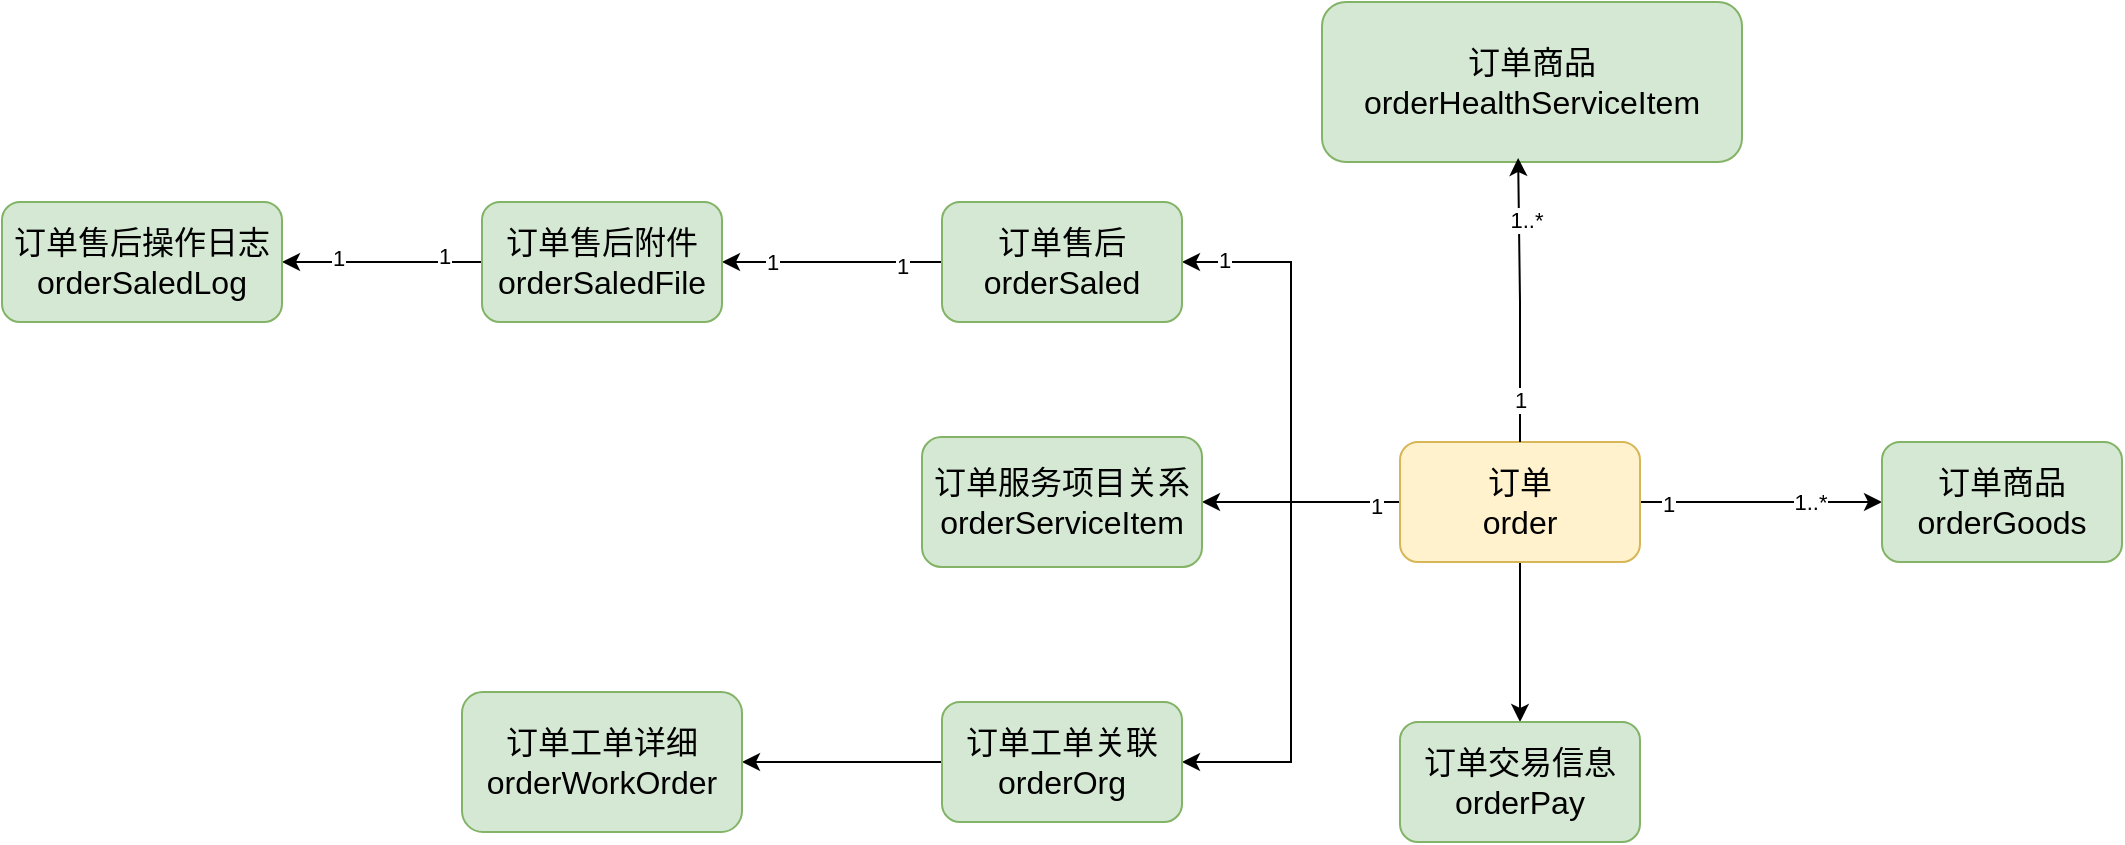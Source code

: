<mxfile version="27.1.4">
  <diagram name="第 1 页" id="HU3Xkn8i3nWL2X2Ng1Lm">
    <mxGraphModel dx="2253" dy="751" grid="1" gridSize="10" guides="1" tooltips="1" connect="1" arrows="1" fold="1" page="1" pageScale="1" pageWidth="827" pageHeight="1169" math="0" shadow="0">
      <root>
        <mxCell id="0" />
        <mxCell id="1" parent="0" />
        <mxCell id="H47D5Yxh5Q_icbuJ3dno-13" style="edgeStyle=orthogonalEdgeStyle;rounded=0;orthogonalLoop=1;jettySize=auto;html=1;exitX=1;exitY=0.5;exitDx=0;exitDy=0;entryX=0;entryY=0.5;entryDx=0;entryDy=0;" edge="1" parent="1" source="H47D5Yxh5Q_icbuJ3dno-1" target="H47D5Yxh5Q_icbuJ3dno-2">
          <mxGeometry relative="1" as="geometry" />
        </mxCell>
        <mxCell id="H47D5Yxh5Q_icbuJ3dno-22" value="1" style="edgeLabel;html=1;align=center;verticalAlign=middle;resizable=0;points=[];" vertex="1" connectable="0" parent="H47D5Yxh5Q_icbuJ3dno-13">
          <mxGeometry x="-0.769" y="-1" relative="1" as="geometry">
            <mxPoint as="offset" />
          </mxGeometry>
        </mxCell>
        <mxCell id="H47D5Yxh5Q_icbuJ3dno-23" value="1..*" style="edgeLabel;html=1;align=center;verticalAlign=middle;resizable=0;points=[];" vertex="1" connectable="0" parent="H47D5Yxh5Q_icbuJ3dno-13">
          <mxGeometry x="0.405" relative="1" as="geometry">
            <mxPoint as="offset" />
          </mxGeometry>
        </mxCell>
        <mxCell id="H47D5Yxh5Q_icbuJ3dno-14" style="edgeStyle=orthogonalEdgeStyle;rounded=0;orthogonalLoop=1;jettySize=auto;html=1;exitX=0.5;exitY=1;exitDx=0;exitDy=0;entryX=0.5;entryY=0;entryDx=0;entryDy=0;" edge="1" parent="1" source="H47D5Yxh5Q_icbuJ3dno-1" target="H47D5Yxh5Q_icbuJ3dno-4">
          <mxGeometry relative="1" as="geometry" />
        </mxCell>
        <mxCell id="H47D5Yxh5Q_icbuJ3dno-15" style="edgeStyle=orthogonalEdgeStyle;rounded=0;orthogonalLoop=1;jettySize=auto;html=1;exitX=0;exitY=0.5;exitDx=0;exitDy=0;entryX=1;entryY=0.5;entryDx=0;entryDy=0;" edge="1" parent="1" source="H47D5Yxh5Q_icbuJ3dno-1" target="H47D5Yxh5Q_icbuJ3dno-5">
          <mxGeometry relative="1" as="geometry" />
        </mxCell>
        <mxCell id="H47D5Yxh5Q_icbuJ3dno-27" value="1" style="edgeLabel;html=1;align=center;verticalAlign=middle;resizable=0;points=[];" vertex="1" connectable="0" parent="H47D5Yxh5Q_icbuJ3dno-15">
          <mxGeometry x="0.817" y="-1" relative="1" as="geometry">
            <mxPoint as="offset" />
          </mxGeometry>
        </mxCell>
        <mxCell id="H47D5Yxh5Q_icbuJ3dno-16" style="edgeStyle=orthogonalEdgeStyle;rounded=0;orthogonalLoop=1;jettySize=auto;html=1;exitX=0;exitY=0.5;exitDx=0;exitDy=0;entryX=1;entryY=0.5;entryDx=0;entryDy=0;" edge="1" parent="1" source="H47D5Yxh5Q_icbuJ3dno-1" target="H47D5Yxh5Q_icbuJ3dno-8">
          <mxGeometry relative="1" as="geometry" />
        </mxCell>
        <mxCell id="H47D5Yxh5Q_icbuJ3dno-17" style="edgeStyle=orthogonalEdgeStyle;rounded=0;orthogonalLoop=1;jettySize=auto;html=1;exitX=0;exitY=0.5;exitDx=0;exitDy=0;entryX=1;entryY=0.5;entryDx=0;entryDy=0;" edge="1" parent="1" source="H47D5Yxh5Q_icbuJ3dno-1" target="H47D5Yxh5Q_icbuJ3dno-11">
          <mxGeometry relative="1" as="geometry" />
        </mxCell>
        <mxCell id="H47D5Yxh5Q_icbuJ3dno-26" value="1" style="edgeLabel;html=1;align=center;verticalAlign=middle;resizable=0;points=[];" vertex="1" connectable="0" parent="H47D5Yxh5Q_icbuJ3dno-17">
          <mxGeometry x="-0.9" y="2" relative="1" as="geometry">
            <mxPoint as="offset" />
          </mxGeometry>
        </mxCell>
        <mxCell id="H47D5Yxh5Q_icbuJ3dno-1" value="&lt;font style=&quot;font-size: 16px;&quot;&gt;订单&lt;/font&gt;&lt;div&gt;&lt;font style=&quot;font-size: 16px;&quot;&gt;order&lt;/font&gt;&lt;/div&gt;" style="rounded=1;whiteSpace=wrap;html=1;fillColor=#fff2cc;strokeColor=#d6b656;" vertex="1" parent="1">
          <mxGeometry x="309" y="300" width="120" height="60" as="geometry" />
        </mxCell>
        <mxCell id="H47D5Yxh5Q_icbuJ3dno-2" value="&lt;font style=&quot;font-size: 16px;&quot;&gt;订单商品&lt;/font&gt;&lt;div&gt;&lt;font style=&quot;font-size: 16px;&quot;&gt;orderGoods&lt;/font&gt;&lt;/div&gt;" style="rounded=1;whiteSpace=wrap;html=1;fillColor=#d5e8d4;strokeColor=#82b366;" vertex="1" parent="1">
          <mxGeometry x="550" y="300" width="120" height="60" as="geometry" />
        </mxCell>
        <mxCell id="H47D5Yxh5Q_icbuJ3dno-3" value="&lt;font style=&quot;font-size: 16px;&quot;&gt;订单商品&lt;/font&gt;&lt;div&gt;&lt;font style=&quot;font-size: 16px;&quot;&gt;orderHealthServiceItem&lt;/font&gt;&lt;/div&gt;" style="rounded=1;whiteSpace=wrap;html=1;fillColor=#d5e8d4;strokeColor=#82b366;" vertex="1" parent="1">
          <mxGeometry x="270" y="80" width="210" height="80" as="geometry" />
        </mxCell>
        <mxCell id="H47D5Yxh5Q_icbuJ3dno-4" value="&lt;font style=&quot;font-size: 16px;&quot;&gt;订单交易信息&lt;/font&gt;&lt;div&gt;&lt;font style=&quot;font-size: 16px;&quot;&gt;orderPay&lt;/font&gt;&lt;/div&gt;" style="rounded=1;whiteSpace=wrap;html=1;fillColor=#d5e8d4;strokeColor=#82b366;" vertex="1" parent="1">
          <mxGeometry x="309" y="440" width="120" height="60" as="geometry" />
        </mxCell>
        <mxCell id="H47D5Yxh5Q_icbuJ3dno-19" style="edgeStyle=orthogonalEdgeStyle;rounded=0;orthogonalLoop=1;jettySize=auto;html=1;exitX=0;exitY=0.5;exitDx=0;exitDy=0;entryX=1;entryY=0.5;entryDx=0;entryDy=0;" edge="1" parent="1" source="H47D5Yxh5Q_icbuJ3dno-5" target="H47D5Yxh5Q_icbuJ3dno-6">
          <mxGeometry relative="1" as="geometry" />
        </mxCell>
        <mxCell id="H47D5Yxh5Q_icbuJ3dno-28" value="1" style="edgeLabel;html=1;align=center;verticalAlign=middle;resizable=0;points=[];" vertex="1" connectable="0" parent="H47D5Yxh5Q_icbuJ3dno-19">
          <mxGeometry x="-0.636" y="2" relative="1" as="geometry">
            <mxPoint as="offset" />
          </mxGeometry>
        </mxCell>
        <mxCell id="H47D5Yxh5Q_icbuJ3dno-29" value="1" style="edgeLabel;html=1;align=center;verticalAlign=middle;resizable=0;points=[];" vertex="1" connectable="0" parent="H47D5Yxh5Q_icbuJ3dno-19">
          <mxGeometry x="0.545" relative="1" as="geometry">
            <mxPoint as="offset" />
          </mxGeometry>
        </mxCell>
        <mxCell id="H47D5Yxh5Q_icbuJ3dno-5" value="&lt;font style=&quot;font-size: 16px;&quot;&gt;订单售后&lt;/font&gt;&lt;div&gt;&lt;div&gt;&lt;font style=&quot;font-size: 16px;&quot;&gt;orderSaled&lt;/font&gt;&lt;/div&gt;&lt;/div&gt;" style="rounded=1;whiteSpace=wrap;html=1;fillColor=#d5e8d4;strokeColor=#82b366;" vertex="1" parent="1">
          <mxGeometry x="80" y="180" width="120" height="60" as="geometry" />
        </mxCell>
        <mxCell id="H47D5Yxh5Q_icbuJ3dno-20" style="edgeStyle=orthogonalEdgeStyle;rounded=0;orthogonalLoop=1;jettySize=auto;html=1;exitX=0;exitY=0.5;exitDx=0;exitDy=0;entryX=1;entryY=0.5;entryDx=0;entryDy=0;" edge="1" parent="1" source="H47D5Yxh5Q_icbuJ3dno-6" target="H47D5Yxh5Q_icbuJ3dno-7">
          <mxGeometry relative="1" as="geometry" />
        </mxCell>
        <mxCell id="H47D5Yxh5Q_icbuJ3dno-30" value="1" style="edgeLabel;html=1;align=center;verticalAlign=middle;resizable=0;points=[];" vertex="1" connectable="0" parent="H47D5Yxh5Q_icbuJ3dno-20">
          <mxGeometry x="-0.62" y="-3" relative="1" as="geometry">
            <mxPoint as="offset" />
          </mxGeometry>
        </mxCell>
        <mxCell id="H47D5Yxh5Q_icbuJ3dno-32" value="1" style="edgeLabel;html=1;align=center;verticalAlign=middle;resizable=0;points=[];" vertex="1" connectable="0" parent="H47D5Yxh5Q_icbuJ3dno-20">
          <mxGeometry x="0.44" y="-2" relative="1" as="geometry">
            <mxPoint as="offset" />
          </mxGeometry>
        </mxCell>
        <mxCell id="H47D5Yxh5Q_icbuJ3dno-6" value="&lt;font style=&quot;font-size: 16px;&quot;&gt;订单售后附件&lt;/font&gt;&lt;div&gt;&lt;div&gt;&lt;font style=&quot;font-size: 16px;&quot;&gt;orderSaledFile&lt;/font&gt;&lt;/div&gt;&lt;/div&gt;" style="rounded=1;whiteSpace=wrap;html=1;fillColor=#d5e8d4;strokeColor=#82b366;" vertex="1" parent="1">
          <mxGeometry x="-150" y="180" width="120" height="60" as="geometry" />
        </mxCell>
        <mxCell id="H47D5Yxh5Q_icbuJ3dno-7" value="&lt;font style=&quot;font-size: 16px;&quot;&gt;订单售后操作日志&lt;/font&gt;&lt;div&gt;&lt;div&gt;&lt;font style=&quot;font-size: 16px;&quot;&gt;orderSaledLog&lt;/font&gt;&lt;/div&gt;&lt;/div&gt;" style="rounded=1;whiteSpace=wrap;html=1;fillColor=#d5e8d4;strokeColor=#82b366;" vertex="1" parent="1">
          <mxGeometry x="-390" y="180" width="140" height="60" as="geometry" />
        </mxCell>
        <mxCell id="H47D5Yxh5Q_icbuJ3dno-8" value="&lt;font style=&quot;font-size: 16px;&quot;&gt;订单服务项目关系&lt;/font&gt;&lt;div&gt;&lt;div&gt;&lt;font style=&quot;font-size: 16px;&quot;&gt;orderServiceItem&lt;/font&gt;&lt;/div&gt;&lt;/div&gt;" style="rounded=1;whiteSpace=wrap;html=1;fillColor=#d5e8d4;strokeColor=#82b366;" vertex="1" parent="1">
          <mxGeometry x="70" y="297.5" width="140" height="65" as="geometry" />
        </mxCell>
        <mxCell id="H47D5Yxh5Q_icbuJ3dno-9" style="edgeStyle=orthogonalEdgeStyle;rounded=0;orthogonalLoop=1;jettySize=auto;html=1;exitX=0.5;exitY=1;exitDx=0;exitDy=0;" edge="1" parent="1" source="H47D5Yxh5Q_icbuJ3dno-7" target="H47D5Yxh5Q_icbuJ3dno-7">
          <mxGeometry relative="1" as="geometry" />
        </mxCell>
        <mxCell id="H47D5Yxh5Q_icbuJ3dno-18" style="edgeStyle=orthogonalEdgeStyle;rounded=0;orthogonalLoop=1;jettySize=auto;html=1;exitX=0;exitY=0.5;exitDx=0;exitDy=0;entryX=1;entryY=0.5;entryDx=0;entryDy=0;" edge="1" parent="1" source="H47D5Yxh5Q_icbuJ3dno-11" target="H47D5Yxh5Q_icbuJ3dno-12">
          <mxGeometry relative="1" as="geometry" />
        </mxCell>
        <mxCell id="H47D5Yxh5Q_icbuJ3dno-11" value="&lt;font style=&quot;font-size: 16px;&quot;&gt;订单工单关联&lt;/font&gt;&lt;div&gt;&lt;div&gt;&lt;font style=&quot;font-size: 16px;&quot;&gt;orderOrg&lt;/font&gt;&lt;/div&gt;&lt;/div&gt;" style="rounded=1;whiteSpace=wrap;html=1;fillColor=#d5e8d4;strokeColor=#82b366;" vertex="1" parent="1">
          <mxGeometry x="80" y="430" width="120" height="60" as="geometry" />
        </mxCell>
        <mxCell id="H47D5Yxh5Q_icbuJ3dno-12" value="&lt;font style=&quot;font-size: 16px;&quot;&gt;订单工单详细&lt;/font&gt;&lt;div&gt;&lt;div&gt;&lt;font style=&quot;font-size: 16px;&quot;&gt;orderWorkOrder&lt;/font&gt;&lt;/div&gt;&lt;/div&gt;" style="rounded=1;whiteSpace=wrap;html=1;fillColor=#d5e8d4;strokeColor=#82b366;" vertex="1" parent="1">
          <mxGeometry x="-160" y="425" width="140" height="70" as="geometry" />
        </mxCell>
        <mxCell id="H47D5Yxh5Q_icbuJ3dno-21" style="edgeStyle=orthogonalEdgeStyle;rounded=0;orthogonalLoop=1;jettySize=auto;html=1;exitX=0.5;exitY=0;exitDx=0;exitDy=0;entryX=0.467;entryY=0.975;entryDx=0;entryDy=0;entryPerimeter=0;" edge="1" parent="1" source="H47D5Yxh5Q_icbuJ3dno-1" target="H47D5Yxh5Q_icbuJ3dno-3">
          <mxGeometry relative="1" as="geometry" />
        </mxCell>
        <mxCell id="H47D5Yxh5Q_icbuJ3dno-24" value="1" style="edgeLabel;html=1;align=center;verticalAlign=middle;resizable=0;points=[];" vertex="1" connectable="0" parent="H47D5Yxh5Q_icbuJ3dno-21">
          <mxGeometry x="-0.706" relative="1" as="geometry">
            <mxPoint as="offset" />
          </mxGeometry>
        </mxCell>
        <mxCell id="H47D5Yxh5Q_icbuJ3dno-25" value="1..*" style="edgeLabel;html=1;align=center;verticalAlign=middle;resizable=0;points=[];" vertex="1" connectable="0" parent="H47D5Yxh5Q_icbuJ3dno-21">
          <mxGeometry x="0.566" y="-4" relative="1" as="geometry">
            <mxPoint as="offset" />
          </mxGeometry>
        </mxCell>
      </root>
    </mxGraphModel>
  </diagram>
</mxfile>

